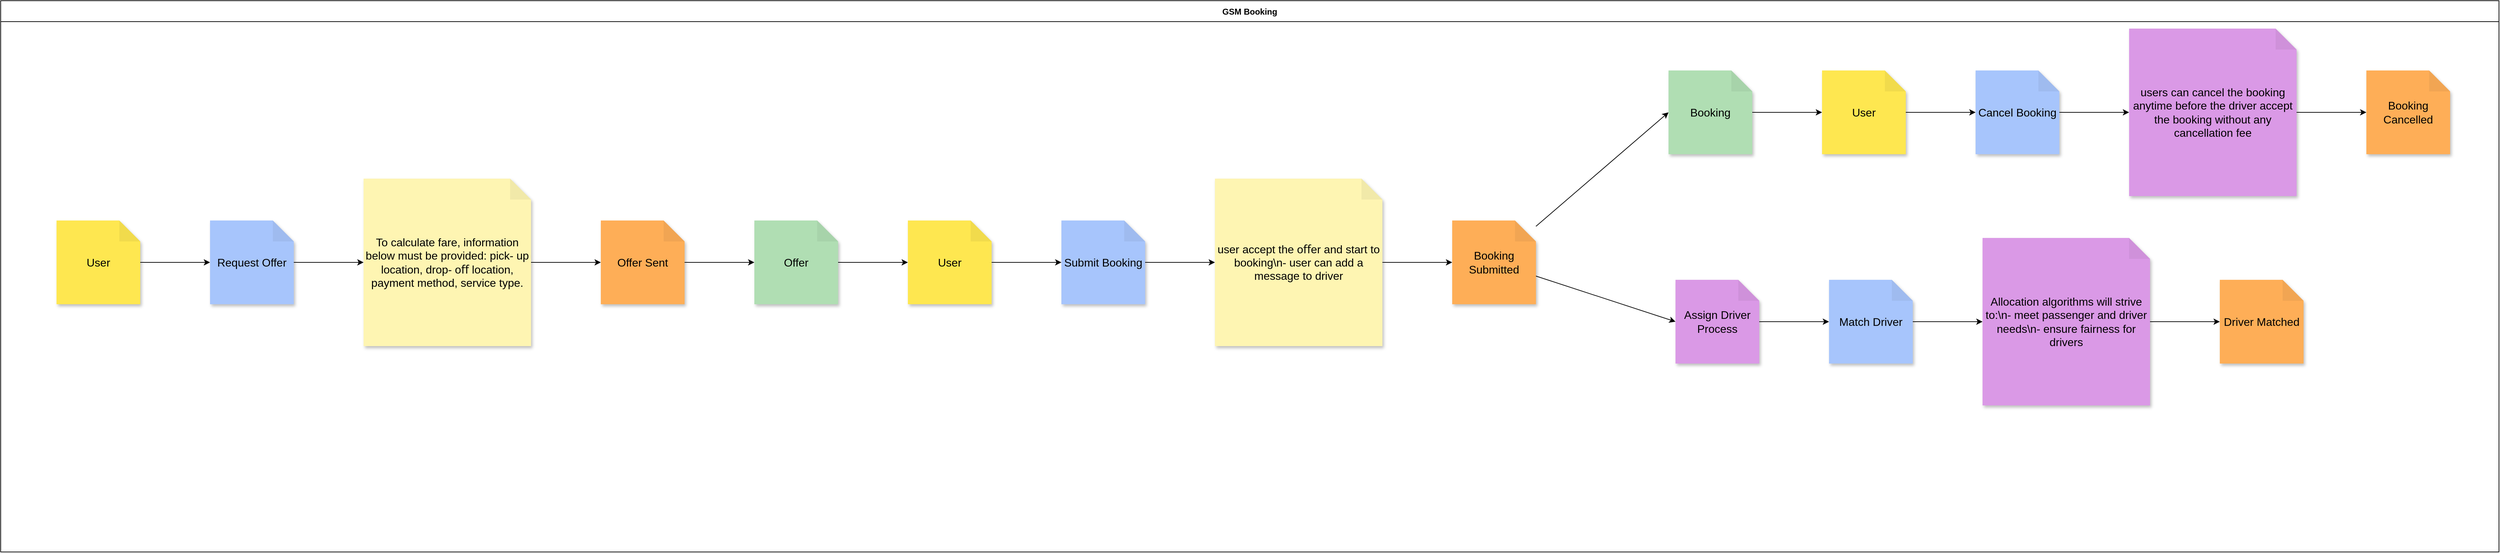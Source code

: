 <mxfile>
    <diagram id="VcvUFhPr-QJNyI05BUcF" name="Page-1">
        <mxGraphModel dx="5175" dy="3675" grid="1" gridSize="10" guides="1" tooltips="1" connect="1" arrows="1" fold="1" page="1" pageScale="1" pageWidth="850" pageHeight="1100" math="0" shadow="0">
            <root>
                <mxCell id="0"/>
                <mxCell id="1" parent="0"/>
                <mxCell id="2" value="GSM Booking" style="swimlane;startSize=30;horizontal=1;" parent="1" vertex="1">
                    <mxGeometry x="-90" y="620" width="3580" height="790" as="geometry"/>
                </mxCell>
                <mxCell id="3" value="User" style="shape=note;whiteSpace=wrap;html=1;backgroundOutline=1;darkOpacity=0.05;fillColor=#fee750;strokeColor=none;fontSize=16;fontStyle=0;rotation=0;shadow=1;" parent="2" vertex="1">
                    <mxGeometry x="80" y="315" width="120" height="120" as="geometry"/>
                </mxCell>
                <mxCell id="4" value="Request Offer" style="shape=note;whiteSpace=wrap;html=1;backgroundOutline=1;darkOpacity=0.05;fillColor=#a7c5fc;strokeColor=none;fontSize=16;fontStyle=0;rotation=0;shadow=1;" parent="2" vertex="1">
                    <mxGeometry x="300" y="315" width="120" height="120" as="geometry"/>
                </mxCell>
                <mxCell id="5" value="To calculate fare, information below must be provided: pick- up location, drop- oﬀ location, payment method, service type." style="shape=note;whiteSpace=wrap;html=1;backgroundOutline=1;darkOpacity=0.05;fillColor=#fef5b2;strokeColor=none;fontSize=16;fontStyle=0;rotation=0;shadow=1;" parent="2" vertex="1">
                    <mxGeometry x="520" y="255" width="240" height="240" as="geometry"/>
                </mxCell>
                <mxCell id="6" value="Offer Sent" style="shape=note;whiteSpace=wrap;html=1;backgroundOutline=1;darkOpacity=0.05;fillColor=#feae57;strokeColor=none;fontSize=16;fontStyle=0;rotation=0;shadow=1;" parent="2" vertex="1">
                    <mxGeometry x="860" y="315" width="120" height="120" as="geometry"/>
                </mxCell>
                <mxCell id="7" value="Offer" style="shape=note;whiteSpace=wrap;html=1;backgroundOutline=1;darkOpacity=0.05;fillColor=#b0deb3;strokeColor=none;fontSize=16;fontStyle=0;rotation=0;shadow=1;" parent="2" vertex="1">
                    <mxGeometry x="1080" y="315" width="120" height="120" as="geometry"/>
                </mxCell>
                <mxCell id="8" value="User" style="shape=note;whiteSpace=wrap;html=1;backgroundOutline=1;darkOpacity=0.05;fillColor=#fee750;strokeColor=none;fontSize=16;fontStyle=0;rotation=0;shadow=1;" parent="2" vertex="1">
                    <mxGeometry x="1300" y="315" width="120" height="120" as="geometry"/>
                </mxCell>
                <mxCell id="9" value="Submit Booking" style="shape=note;whiteSpace=wrap;html=1;backgroundOutline=1;darkOpacity=0.05;fillColor=#a7c5fc;strokeColor=none;fontSize=16;fontStyle=0;rotation=0;shadow=1;" parent="2" vertex="1">
                    <mxGeometry x="1520" y="315" width="120" height="120" as="geometry"/>
                </mxCell>
                <mxCell id="10" value="user accept the oﬀer and start to booking\n- user can add a message to driver" style="shape=note;whiteSpace=wrap;html=1;backgroundOutline=1;darkOpacity=0.05;fillColor=#fef5b2;strokeColor=none;fontSize=16;fontStyle=0;rotation=0;shadow=1;" parent="2" vertex="1">
                    <mxGeometry x="1740" y="255" width="240" height="240" as="geometry"/>
                </mxCell>
                <mxCell id="41" style="edgeStyle=none;html=1;entryX=0;entryY=0.5;entryDx=0;entryDy=0;entryPerimeter=0;" edge="1" parent="2" source="11" target="13">
                    <mxGeometry relative="1" as="geometry"/>
                </mxCell>
                <mxCell id="42" style="edgeStyle=none;html=1;entryX=0;entryY=0.5;entryDx=0;entryDy=0;entryPerimeter=0;" edge="1" parent="2" source="11" target="12">
                    <mxGeometry relative="1" as="geometry"/>
                </mxCell>
                <mxCell id="11" value="Booking Submitted" style="shape=note;whiteSpace=wrap;html=1;backgroundOutline=1;darkOpacity=0.05;fillColor=#feae57;strokeColor=none;fontSize=16;fontStyle=0;rotation=0;shadow=1;" parent="2" vertex="1">
                    <mxGeometry x="2080" y="315" width="120" height="120" as="geometry"/>
                </mxCell>
                <mxCell id="40" value="" style="edgeStyle=none;html=1;noEdgeStyle=1;orthogonal=1;" edge="1" parent="2" source="12" target="17">
                    <mxGeometry relative="1" as="geometry">
                        <Array as="points">
                            <mxPoint x="2522" y="160"/>
                            <mxPoint x="2598" y="160"/>
                        </Array>
                    </mxGeometry>
                </mxCell>
                <mxCell id="12" value="Booking" style="shape=note;whiteSpace=wrap;html=1;backgroundOutline=1;darkOpacity=0.05;fillColor=#b0deb3;strokeColor=none;fontSize=16;fontStyle=0;rotation=0;shadow=1;" parent="2" vertex="1">
                    <mxGeometry x="2390" y="100" width="120" height="120" as="geometry"/>
                </mxCell>
                <mxCell id="13" value="Assign Driver Process" style="shape=note;whiteSpace=wrap;html=1;backgroundOutline=1;darkOpacity=0.05;fillColor=#da99e6;strokeColor=none;fontSize=16;fontStyle=0;rotation=0;shadow=1;" parent="2" vertex="1">
                    <mxGeometry x="2400" y="400" width="120" height="120" as="geometry"/>
                </mxCell>
                <mxCell id="14" value="Match Driver" style="shape=note;whiteSpace=wrap;html=1;backgroundOutline=1;darkOpacity=0.05;fillColor=#a7c5fc;strokeColor=none;fontSize=16;fontStyle=0;rotation=0;shadow=1;" parent="2" vertex="1">
                    <mxGeometry x="2620" y="400" width="120" height="120" as="geometry"/>
                </mxCell>
                <mxCell id="15" value="Allocation algorithms will strive to:\n- meet passenger and driver needs\n- ensure fairness for drivers" style="shape=note;whiteSpace=wrap;html=1;backgroundOutline=1;darkOpacity=0.05;fillColor=#da99e6;strokeColor=none;fontSize=16;fontStyle=0;rotation=0;shadow=1;" parent="2" vertex="1">
                    <mxGeometry x="2840" y="340" width="240" height="240" as="geometry"/>
                </mxCell>
                <mxCell id="16" value="Driver Matched" style="shape=note;whiteSpace=wrap;html=1;backgroundOutline=1;darkOpacity=0.05;fillColor=#feae57;strokeColor=none;fontSize=16;fontStyle=0;rotation=0;shadow=1;" parent="2" vertex="1">
                    <mxGeometry x="3180" y="400" width="120" height="120" as="geometry"/>
                </mxCell>
                <mxCell id="17" value="User" style="shape=note;whiteSpace=wrap;html=1;backgroundOutline=1;darkOpacity=0.05;fillColor=#fee750;strokeColor=none;fontSize=16;fontStyle=0;rotation=0;shadow=1;" parent="2" vertex="1">
                    <mxGeometry x="2610" y="100" width="120" height="120" as="geometry"/>
                </mxCell>
                <mxCell id="18" value="Cancel Booking" style="shape=note;whiteSpace=wrap;html=1;backgroundOutline=1;darkOpacity=0.05;fillColor=#a7c5fc;strokeColor=none;fontSize=16;fontStyle=0;rotation=0;shadow=1;" parent="2" vertex="1">
                    <mxGeometry x="2830" y="100" width="120" height="120" as="geometry"/>
                </mxCell>
                <mxCell id="19" value="users can cancel the booking anytime before the driver accept the booking without any cancellation fee" style="shape=note;whiteSpace=wrap;html=1;backgroundOutline=1;darkOpacity=0.05;fillColor=#da99e6;strokeColor=none;fontSize=16;fontStyle=0;rotation=0;shadow=1;" parent="2" vertex="1">
                    <mxGeometry x="3050" y="40" width="240" height="240" as="geometry"/>
                </mxCell>
                <mxCell id="20" value="Booking Cancelled" style="shape=note;whiteSpace=wrap;html=1;backgroundOutline=1;darkOpacity=0.05;fillColor=#feae57;strokeColor=none;fontSize=16;fontStyle=0;rotation=0;shadow=1;" parent="2" vertex="1">
                    <mxGeometry x="3390" y="100" width="120" height="120" as="geometry"/>
                </mxCell>
                <mxCell id="21" style="edgeStyle=orthogonalEdgeStyle;rounded=0;orthogonalLoop=1;jettySize=auto;html=1;noEdgeStyle=1;orthogonal=1;" parent="2" source="3" target="4" edge="1">
                    <mxGeometry relative="1" as="geometry">
                        <Array as="points">
                            <mxPoint x="212" y="375"/>
                            <mxPoint x="288" y="375"/>
                        </Array>
                    </mxGeometry>
                </mxCell>
                <mxCell id="22" style="edgeStyle=orthogonalEdgeStyle;rounded=0;orthogonalLoop=1;jettySize=auto;html=1;noEdgeStyle=1;orthogonal=1;" parent="2" source="4" target="5" edge="1">
                    <mxGeometry relative="1" as="geometry">
                        <Array as="points">
                            <mxPoint x="432" y="375"/>
                            <mxPoint x="508" y="375"/>
                        </Array>
                    </mxGeometry>
                </mxCell>
                <mxCell id="23" style="edgeStyle=orthogonalEdgeStyle;rounded=0;orthogonalLoop=1;jettySize=auto;html=1;noEdgeStyle=1;orthogonal=1;" parent="2" source="5" target="6" edge="1">
                    <mxGeometry relative="1" as="geometry">
                        <Array as="points">
                            <mxPoint x="772" y="375"/>
                            <mxPoint x="848" y="375"/>
                        </Array>
                    </mxGeometry>
                </mxCell>
                <mxCell id="24" style="edgeStyle=orthogonalEdgeStyle;rounded=0;orthogonalLoop=1;jettySize=auto;html=1;noEdgeStyle=1;orthogonal=1;" parent="2" source="6" target="7" edge="1">
                    <mxGeometry relative="1" as="geometry">
                        <Array as="points">
                            <mxPoint x="992" y="375"/>
                            <mxPoint x="1068" y="375"/>
                        </Array>
                    </mxGeometry>
                </mxCell>
                <mxCell id="25" style="edgeStyle=orthogonalEdgeStyle;rounded=0;orthogonalLoop=1;jettySize=auto;html=1;noEdgeStyle=1;orthogonal=1;" parent="2" source="7" target="8" edge="1">
                    <mxGeometry relative="1" as="geometry">
                        <Array as="points">
                            <mxPoint x="1212" y="375"/>
                            <mxPoint x="1288" y="375"/>
                        </Array>
                    </mxGeometry>
                </mxCell>
                <mxCell id="26" style="edgeStyle=orthogonalEdgeStyle;rounded=0;orthogonalLoop=1;jettySize=auto;html=1;noEdgeStyle=1;orthogonal=1;" parent="2" source="8" target="9" edge="1">
                    <mxGeometry relative="1" as="geometry">
                        <Array as="points">
                            <mxPoint x="1432" y="375"/>
                            <mxPoint x="1508" y="375"/>
                        </Array>
                    </mxGeometry>
                </mxCell>
                <mxCell id="27" style="edgeStyle=orthogonalEdgeStyle;rounded=0;orthogonalLoop=1;jettySize=auto;html=1;noEdgeStyle=1;orthogonal=1;" parent="2" source="9" target="10" edge="1">
                    <mxGeometry relative="1" as="geometry">
                        <Array as="points">
                            <mxPoint x="1652" y="375"/>
                            <mxPoint x="1728" y="375"/>
                        </Array>
                    </mxGeometry>
                </mxCell>
                <mxCell id="28" style="edgeStyle=orthogonalEdgeStyle;rounded=0;orthogonalLoop=1;jettySize=auto;html=1;noEdgeStyle=1;orthogonal=1;" parent="2" source="10" target="11" edge="1">
                    <mxGeometry relative="1" as="geometry">
                        <Array as="points">
                            <mxPoint x="1992" y="375"/>
                            <mxPoint x="2068" y="375"/>
                        </Array>
                    </mxGeometry>
                </mxCell>
                <mxCell id="32" style="edgeStyle=orthogonalEdgeStyle;rounded=0;orthogonalLoop=1;jettySize=auto;html=1;noEdgeStyle=1;orthogonal=1;" parent="2" source="13" target="14" edge="1">
                    <mxGeometry relative="1" as="geometry">
                        <Array as="points">
                            <mxPoint x="2532" y="460"/>
                            <mxPoint x="2608" y="460"/>
                        </Array>
                    </mxGeometry>
                </mxCell>
                <mxCell id="33" style="edgeStyle=orthogonalEdgeStyle;rounded=0;orthogonalLoop=1;jettySize=auto;html=1;noEdgeStyle=1;orthogonal=1;" parent="2" source="14" target="15" edge="1">
                    <mxGeometry relative="1" as="geometry">
                        <Array as="points">
                            <mxPoint x="2752" y="460"/>
                            <mxPoint x="2828" y="460"/>
                        </Array>
                    </mxGeometry>
                </mxCell>
                <mxCell id="34" style="edgeStyle=orthogonalEdgeStyle;rounded=0;orthogonalLoop=1;jettySize=auto;html=1;noEdgeStyle=1;orthogonal=1;" parent="2" source="15" target="16" edge="1">
                    <mxGeometry relative="1" as="geometry">
                        <Array as="points">
                            <mxPoint x="3092" y="460"/>
                            <mxPoint x="3168" y="460"/>
                        </Array>
                    </mxGeometry>
                </mxCell>
                <mxCell id="36" style="edgeStyle=orthogonalEdgeStyle;rounded=0;orthogonalLoop=1;jettySize=auto;html=1;noEdgeStyle=1;orthogonal=1;" parent="2" source="17" target="18" edge="1">
                    <mxGeometry relative="1" as="geometry">
                        <Array as="points">
                            <mxPoint x="2742" y="160"/>
                            <mxPoint x="2818" y="160"/>
                        </Array>
                    </mxGeometry>
                </mxCell>
                <mxCell id="37" style="edgeStyle=orthogonalEdgeStyle;rounded=0;orthogonalLoop=1;jettySize=auto;html=1;noEdgeStyle=1;orthogonal=1;" parent="2" source="18" target="19" edge="1">
                    <mxGeometry relative="1" as="geometry">
                        <Array as="points">
                            <mxPoint x="2962" y="160"/>
                            <mxPoint x="3038" y="160"/>
                        </Array>
                    </mxGeometry>
                </mxCell>
                <mxCell id="38" style="edgeStyle=orthogonalEdgeStyle;rounded=0;orthogonalLoop=1;jettySize=auto;html=1;noEdgeStyle=1;orthogonal=1;" parent="2" source="19" target="20" edge="1">
                    <mxGeometry relative="1" as="geometry">
                        <Array as="points">
                            <mxPoint x="3302" y="160"/>
                            <mxPoint x="3378" y="160"/>
                        </Array>
                    </mxGeometry>
                </mxCell>
            </root>
        </mxGraphModel>
    </diagram>
</mxfile>